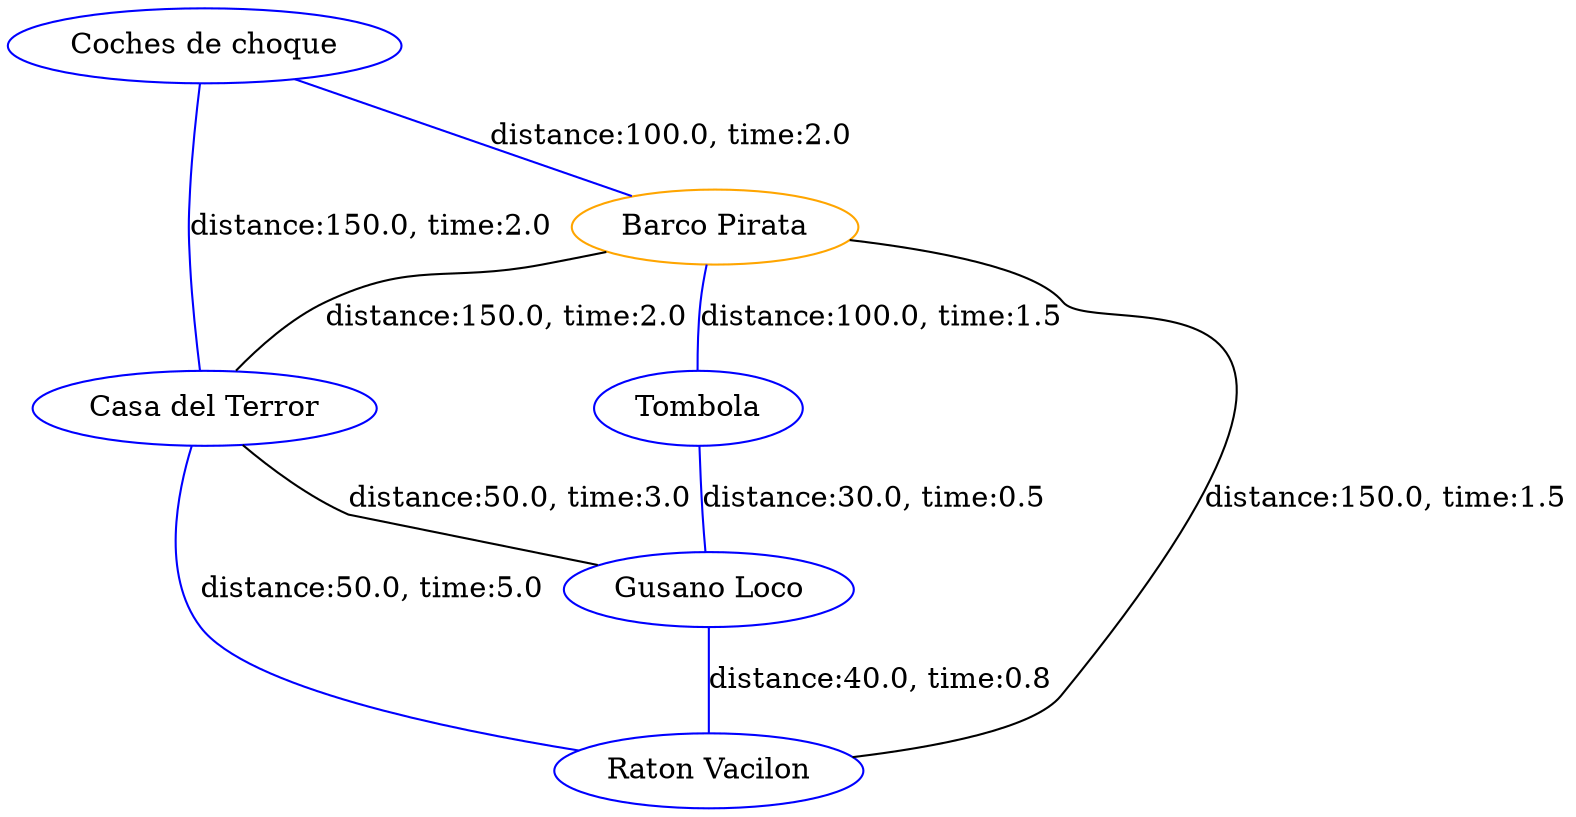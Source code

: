 strict graph G {
  1 [ color="orange" label="Barco Pirata" ];
  2 [ color="blue" label="Casa del Terror" ];
  3 [ color="blue" label="Tombola" ];
  4 [ color="blue" label="Gusano Loco" ];
  5 [ color="blue" label="Raton Vacilon" ];
  6 [ color="blue" label="Coches de choque" ];
  1 -- 2 [ label="distance:150.0, time:2.0" ];
  1 -- 3 [ color="blue" label="distance:100.0, time:1.5" ];
  1 -- 5 [ label="distance:150.0, time:1.5" ];
  2 -- 5 [ color="blue" label="distance:50.0, time:5.0" ];
  3 -- 4 [ color="blue" label="distance:30.0, time:0.5" ];
  4 -- 5 [ color="blue" label="distance:40.0, time:0.8" ];
  6 -- 2 [ color="blue" label="distance:150.0, time:2.0" ];
  6 -- 1 [ color="blue" label="distance:100.0, time:2.0" ];
  2 -- 4 [ label="distance:50.0, time:3.0" ];
}
